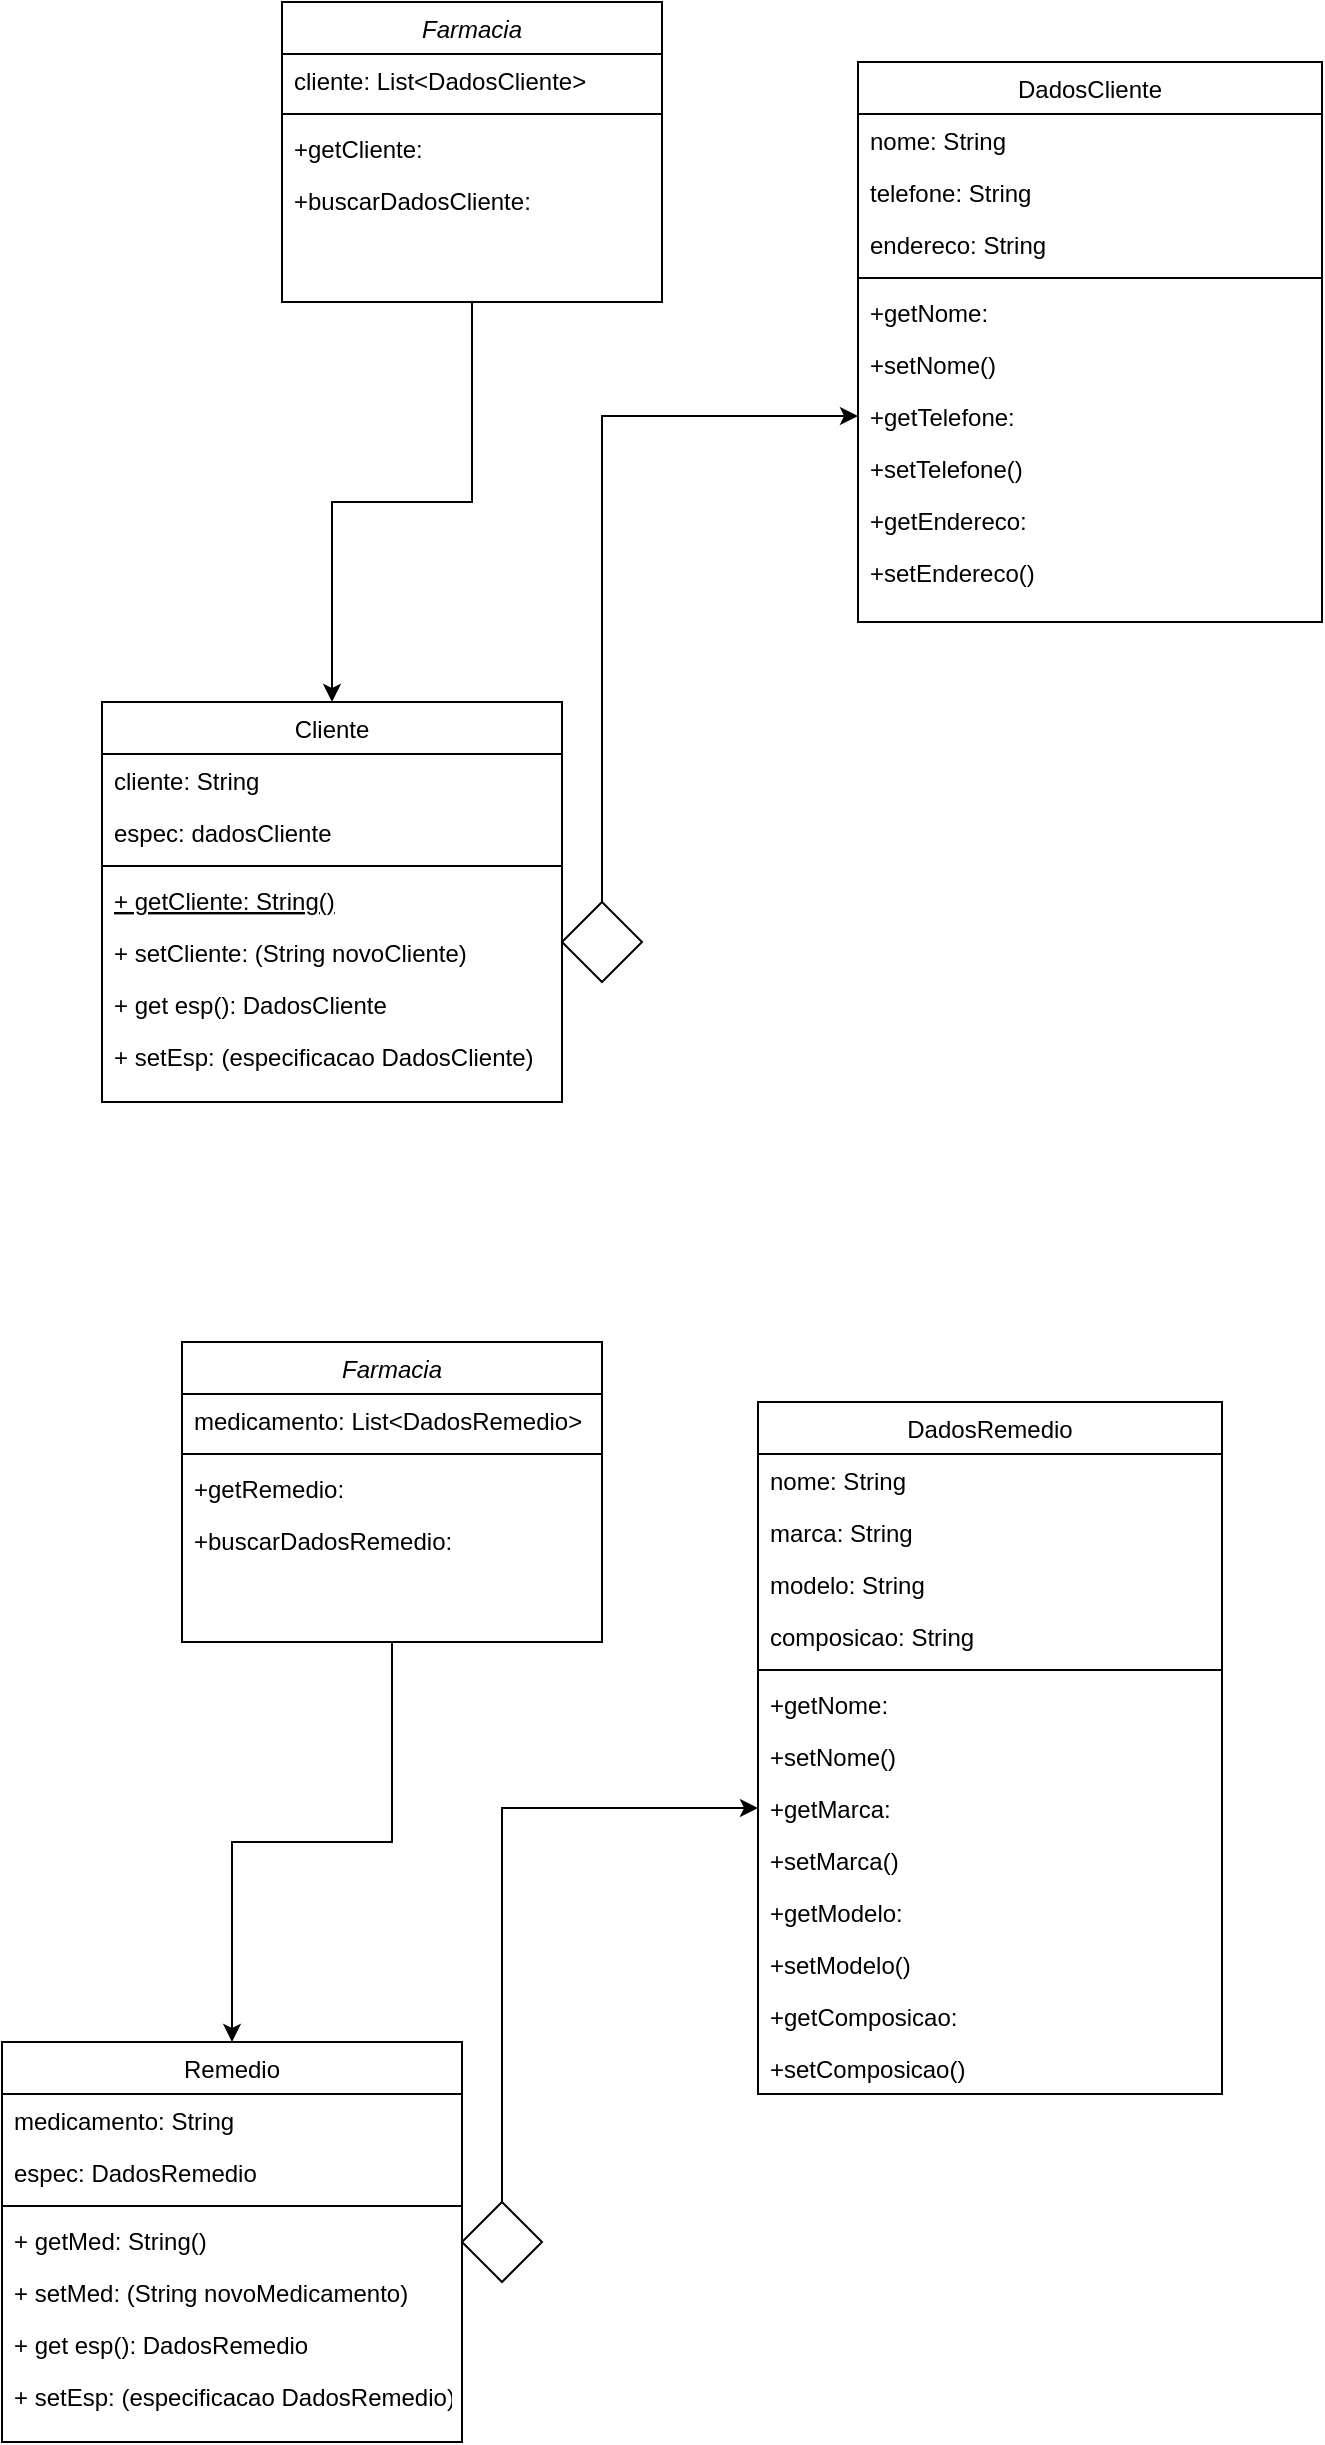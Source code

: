 <mxfile version="20.5.3" type="github">
  <diagram id="C5RBs43oDa-KdzZeNtuy" name="Page-1">
    <mxGraphModel dx="997" dy="559" grid="1" gridSize="10" guides="1" tooltips="1" connect="1" arrows="1" fold="1" page="1" pageScale="1" pageWidth="827" pageHeight="1169" math="0" shadow="0">
      <root>
        <mxCell id="WIyWlLk6GJQsqaUBKTNV-0" />
        <mxCell id="WIyWlLk6GJQsqaUBKTNV-1" parent="WIyWlLk6GJQsqaUBKTNV-0" />
        <mxCell id="He-j1hIllEus8yBhyn8U-4" style="edgeStyle=orthogonalEdgeStyle;rounded=0;orthogonalLoop=1;jettySize=auto;html=1;" edge="1" parent="WIyWlLk6GJQsqaUBKTNV-1" source="zkfFHV4jXpPFQw0GAbJ--0" target="zkfFHV4jXpPFQw0GAbJ--6">
          <mxGeometry relative="1" as="geometry" />
        </mxCell>
        <mxCell id="zkfFHV4jXpPFQw0GAbJ--0" value="Farmacia" style="swimlane;fontStyle=2;align=center;verticalAlign=top;childLayout=stackLayout;horizontal=1;startSize=26;horizontalStack=0;resizeParent=1;resizeLast=0;collapsible=1;marginBottom=0;rounded=0;shadow=0;strokeWidth=1;" parent="WIyWlLk6GJQsqaUBKTNV-1" vertex="1">
          <mxGeometry x="220" y="50" width="190" height="150" as="geometry">
            <mxRectangle x="230" y="140" width="160" height="26" as="alternateBounds" />
          </mxGeometry>
        </mxCell>
        <mxCell id="zkfFHV4jXpPFQw0GAbJ--1" value="cliente: List&lt;DadosCliente&gt;" style="text;align=left;verticalAlign=top;spacingLeft=4;spacingRight=4;overflow=hidden;rotatable=0;points=[[0,0.5],[1,0.5]];portConstraint=eastwest;" parent="zkfFHV4jXpPFQw0GAbJ--0" vertex="1">
          <mxGeometry y="26" width="190" height="26" as="geometry" />
        </mxCell>
        <mxCell id="zkfFHV4jXpPFQw0GAbJ--4" value="" style="line;html=1;strokeWidth=1;align=left;verticalAlign=middle;spacingTop=-1;spacingLeft=3;spacingRight=3;rotatable=0;labelPosition=right;points=[];portConstraint=eastwest;" parent="zkfFHV4jXpPFQw0GAbJ--0" vertex="1">
          <mxGeometry y="52" width="190" height="8" as="geometry" />
        </mxCell>
        <mxCell id="zkfFHV4jXpPFQw0GAbJ--5" value="+getCliente:&#xa;" style="text;align=left;verticalAlign=top;spacingLeft=4;spacingRight=4;overflow=hidden;rotatable=0;points=[[0,0.5],[1,0.5]];portConstraint=eastwest;" parent="zkfFHV4jXpPFQw0GAbJ--0" vertex="1">
          <mxGeometry y="60" width="190" height="26" as="geometry" />
        </mxCell>
        <mxCell id="GU5w6g19oGpo73w7y9_c-10" value="+buscarDadosCliente:&#xa;" style="text;align=left;verticalAlign=top;spacingLeft=4;spacingRight=4;overflow=hidden;rotatable=0;points=[[0,0.5],[1,0.5]];portConstraint=eastwest;" parent="zkfFHV4jXpPFQw0GAbJ--0" vertex="1">
          <mxGeometry y="86" width="190" height="26" as="geometry" />
        </mxCell>
        <mxCell id="zkfFHV4jXpPFQw0GAbJ--6" value="Cliente&#xa;" style="swimlane;fontStyle=0;align=center;verticalAlign=top;childLayout=stackLayout;horizontal=1;startSize=26;horizontalStack=0;resizeParent=1;resizeLast=0;collapsible=1;marginBottom=0;rounded=0;shadow=0;strokeWidth=1;" parent="WIyWlLk6GJQsqaUBKTNV-1" vertex="1">
          <mxGeometry x="130" y="400" width="230" height="200" as="geometry">
            <mxRectangle x="130" y="380" width="160" height="26" as="alternateBounds" />
          </mxGeometry>
        </mxCell>
        <mxCell id="zkfFHV4jXpPFQw0GAbJ--7" value="cliente: String" style="text;align=left;verticalAlign=top;spacingLeft=4;spacingRight=4;overflow=hidden;rotatable=0;points=[[0,0.5],[1,0.5]];portConstraint=eastwest;" parent="zkfFHV4jXpPFQw0GAbJ--6" vertex="1">
          <mxGeometry y="26" width="230" height="26" as="geometry" />
        </mxCell>
        <mxCell id="zkfFHV4jXpPFQw0GAbJ--8" value="espec: dadosCliente" style="text;align=left;verticalAlign=top;spacingLeft=4;spacingRight=4;overflow=hidden;rotatable=0;points=[[0,0.5],[1,0.5]];portConstraint=eastwest;rounded=0;shadow=0;html=0;" parent="zkfFHV4jXpPFQw0GAbJ--6" vertex="1">
          <mxGeometry y="52" width="230" height="26" as="geometry" />
        </mxCell>
        <mxCell id="zkfFHV4jXpPFQw0GAbJ--9" value="" style="line;html=1;strokeWidth=1;align=left;verticalAlign=middle;spacingTop=-1;spacingLeft=3;spacingRight=3;rotatable=0;labelPosition=right;points=[];portConstraint=eastwest;" parent="zkfFHV4jXpPFQw0GAbJ--6" vertex="1">
          <mxGeometry y="78" width="230" height="8" as="geometry" />
        </mxCell>
        <mxCell id="zkfFHV4jXpPFQw0GAbJ--10" value="+ getCliente: String()" style="text;align=left;verticalAlign=top;spacingLeft=4;spacingRight=4;overflow=hidden;rotatable=0;points=[[0,0.5],[1,0.5]];portConstraint=eastwest;fontStyle=4" parent="zkfFHV4jXpPFQw0GAbJ--6" vertex="1">
          <mxGeometry y="86" width="230" height="26" as="geometry" />
        </mxCell>
        <mxCell id="zkfFHV4jXpPFQw0GAbJ--11" value="+ setCliente: (String novoCliente)" style="text;align=left;verticalAlign=top;spacingLeft=4;spacingRight=4;overflow=hidden;rotatable=0;points=[[0,0.5],[1,0.5]];portConstraint=eastwest;" parent="zkfFHV4jXpPFQw0GAbJ--6" vertex="1">
          <mxGeometry y="112" width="230" height="26" as="geometry" />
        </mxCell>
        <mxCell id="GU5w6g19oGpo73w7y9_c-11" value="+ get esp(): DadosCliente" style="text;align=left;verticalAlign=top;spacingLeft=4;spacingRight=4;overflow=hidden;rotatable=0;points=[[0,0.5],[1,0.5]];portConstraint=eastwest;" parent="zkfFHV4jXpPFQw0GAbJ--6" vertex="1">
          <mxGeometry y="138" width="230" height="26" as="geometry" />
        </mxCell>
        <mxCell id="GU5w6g19oGpo73w7y9_c-12" value="+ setEsp: (especificacao DadosCliente)" style="text;align=left;verticalAlign=top;spacingLeft=4;spacingRight=4;overflow=hidden;rotatable=0;points=[[0,0.5],[1,0.5]];portConstraint=eastwest;" parent="zkfFHV4jXpPFQw0GAbJ--6" vertex="1">
          <mxGeometry y="164" width="230" height="26" as="geometry" />
        </mxCell>
        <mxCell id="zkfFHV4jXpPFQw0GAbJ--17" value="DadosCliente" style="swimlane;fontStyle=0;align=center;verticalAlign=top;childLayout=stackLayout;horizontal=1;startSize=26;horizontalStack=0;resizeParent=1;resizeLast=0;collapsible=1;marginBottom=0;rounded=0;shadow=0;strokeWidth=1;" parent="WIyWlLk6GJQsqaUBKTNV-1" vertex="1">
          <mxGeometry x="508" y="80" width="232" height="280" as="geometry">
            <mxRectangle x="550" y="140" width="160" height="26" as="alternateBounds" />
          </mxGeometry>
        </mxCell>
        <mxCell id="zkfFHV4jXpPFQw0GAbJ--18" value="nome: String" style="text;align=left;verticalAlign=top;spacingLeft=4;spacingRight=4;overflow=hidden;rotatable=0;points=[[0,0.5],[1,0.5]];portConstraint=eastwest;" parent="zkfFHV4jXpPFQw0GAbJ--17" vertex="1">
          <mxGeometry y="26" width="232" height="26" as="geometry" />
        </mxCell>
        <mxCell id="zkfFHV4jXpPFQw0GAbJ--19" value="telefone: String" style="text;align=left;verticalAlign=top;spacingLeft=4;spacingRight=4;overflow=hidden;rotatable=0;points=[[0,0.5],[1,0.5]];portConstraint=eastwest;rounded=0;shadow=0;html=0;" parent="zkfFHV4jXpPFQw0GAbJ--17" vertex="1">
          <mxGeometry y="52" width="232" height="26" as="geometry" />
        </mxCell>
        <mxCell id="zkfFHV4jXpPFQw0GAbJ--20" value="endereco: String" style="text;align=left;verticalAlign=top;spacingLeft=4;spacingRight=4;overflow=hidden;rotatable=0;points=[[0,0.5],[1,0.5]];portConstraint=eastwest;rounded=0;shadow=0;html=0;" parent="zkfFHV4jXpPFQw0GAbJ--17" vertex="1">
          <mxGeometry y="78" width="232" height="26" as="geometry" />
        </mxCell>
        <mxCell id="zkfFHV4jXpPFQw0GAbJ--23" value="" style="line;html=1;strokeWidth=1;align=left;verticalAlign=middle;spacingTop=-1;spacingLeft=3;spacingRight=3;rotatable=0;labelPosition=right;points=[];portConstraint=eastwest;" parent="zkfFHV4jXpPFQw0GAbJ--17" vertex="1">
          <mxGeometry y="104" width="232" height="8" as="geometry" />
        </mxCell>
        <mxCell id="zkfFHV4jXpPFQw0GAbJ--24" value="+getNome:" style="text;align=left;verticalAlign=top;spacingLeft=4;spacingRight=4;overflow=hidden;rotatable=0;points=[[0,0.5],[1,0.5]];portConstraint=eastwest;" parent="zkfFHV4jXpPFQw0GAbJ--17" vertex="1">
          <mxGeometry y="112" width="232" height="26" as="geometry" />
        </mxCell>
        <mxCell id="zkfFHV4jXpPFQw0GAbJ--25" value="+setNome()" style="text;align=left;verticalAlign=top;spacingLeft=4;spacingRight=4;overflow=hidden;rotatable=0;points=[[0,0.5],[1,0.5]];portConstraint=eastwest;" parent="zkfFHV4jXpPFQw0GAbJ--17" vertex="1">
          <mxGeometry y="138" width="232" height="26" as="geometry" />
        </mxCell>
        <mxCell id="GU5w6g19oGpo73w7y9_c-13" value="+getTelefone:" style="text;align=left;verticalAlign=top;spacingLeft=4;spacingRight=4;overflow=hidden;rotatable=0;points=[[0,0.5],[1,0.5]];portConstraint=eastwest;" parent="zkfFHV4jXpPFQw0GAbJ--17" vertex="1">
          <mxGeometry y="164" width="232" height="26" as="geometry" />
        </mxCell>
        <mxCell id="GU5w6g19oGpo73w7y9_c-14" value="+setTelefone()" style="text;align=left;verticalAlign=top;spacingLeft=4;spacingRight=4;overflow=hidden;rotatable=0;points=[[0,0.5],[1,0.5]];portConstraint=eastwest;" parent="zkfFHV4jXpPFQw0GAbJ--17" vertex="1">
          <mxGeometry y="190" width="232" height="26" as="geometry" />
        </mxCell>
        <mxCell id="GU5w6g19oGpo73w7y9_c-15" value="+getEndereco:" style="text;align=left;verticalAlign=top;spacingLeft=4;spacingRight=4;overflow=hidden;rotatable=0;points=[[0,0.5],[1,0.5]];portConstraint=eastwest;" parent="zkfFHV4jXpPFQw0GAbJ--17" vertex="1">
          <mxGeometry y="216" width="232" height="26" as="geometry" />
        </mxCell>
        <mxCell id="GU5w6g19oGpo73w7y9_c-16" value="+setEndereco()" style="text;align=left;verticalAlign=top;spacingLeft=4;spacingRight=4;overflow=hidden;rotatable=0;points=[[0,0.5],[1,0.5]];portConstraint=eastwest;" parent="zkfFHV4jXpPFQw0GAbJ--17" vertex="1">
          <mxGeometry y="242" width="232" height="26" as="geometry" />
        </mxCell>
        <mxCell id="He-j1hIllEus8yBhyn8U-0" style="edgeStyle=orthogonalEdgeStyle;rounded=0;orthogonalLoop=1;jettySize=auto;html=1;entryX=0.5;entryY=0;entryDx=0;entryDy=0;" edge="1" parent="WIyWlLk6GJQsqaUBKTNV-1" source="Z8qsxs5YyLEdX0_qyq7x-0" target="Z8qsxs5YyLEdX0_qyq7x-5">
          <mxGeometry relative="1" as="geometry" />
        </mxCell>
        <mxCell id="Z8qsxs5YyLEdX0_qyq7x-0" value="Farmacia" style="swimlane;fontStyle=2;align=center;verticalAlign=top;childLayout=stackLayout;horizontal=1;startSize=26;horizontalStack=0;resizeParent=1;resizeLast=0;collapsible=1;marginBottom=0;rounded=0;shadow=0;strokeWidth=1;" parent="WIyWlLk6GJQsqaUBKTNV-1" vertex="1">
          <mxGeometry x="170" y="720" width="210" height="150" as="geometry">
            <mxRectangle x="230" y="140" width="160" height="26" as="alternateBounds" />
          </mxGeometry>
        </mxCell>
        <mxCell id="Z8qsxs5YyLEdX0_qyq7x-1" value="medicamento: List&lt;DadosRemedio&gt;" style="text;align=left;verticalAlign=top;spacingLeft=4;spacingRight=4;overflow=hidden;rotatable=0;points=[[0,0.5],[1,0.5]];portConstraint=eastwest;" parent="Z8qsxs5YyLEdX0_qyq7x-0" vertex="1">
          <mxGeometry y="26" width="210" height="26" as="geometry" />
        </mxCell>
        <mxCell id="Z8qsxs5YyLEdX0_qyq7x-2" value="" style="line;html=1;strokeWidth=1;align=left;verticalAlign=middle;spacingTop=-1;spacingLeft=3;spacingRight=3;rotatable=0;labelPosition=right;points=[];portConstraint=eastwest;" parent="Z8qsxs5YyLEdX0_qyq7x-0" vertex="1">
          <mxGeometry y="52" width="210" height="8" as="geometry" />
        </mxCell>
        <mxCell id="Z8qsxs5YyLEdX0_qyq7x-3" value="+getRemedio:&#xa;" style="text;align=left;verticalAlign=top;spacingLeft=4;spacingRight=4;overflow=hidden;rotatable=0;points=[[0,0.5],[1,0.5]];portConstraint=eastwest;" parent="Z8qsxs5YyLEdX0_qyq7x-0" vertex="1">
          <mxGeometry y="60" width="210" height="26" as="geometry" />
        </mxCell>
        <mxCell id="Z8qsxs5YyLEdX0_qyq7x-4" value="+buscarDadosRemedio:&#xa;" style="text;align=left;verticalAlign=top;spacingLeft=4;spacingRight=4;overflow=hidden;rotatable=0;points=[[0,0.5],[1,0.5]];portConstraint=eastwest;" parent="Z8qsxs5YyLEdX0_qyq7x-0" vertex="1">
          <mxGeometry y="86" width="210" height="26" as="geometry" />
        </mxCell>
        <mxCell id="Z8qsxs5YyLEdX0_qyq7x-5" value="Remedio" style="swimlane;fontStyle=0;align=center;verticalAlign=top;childLayout=stackLayout;horizontal=1;startSize=26;horizontalStack=0;resizeParent=1;resizeLast=0;collapsible=1;marginBottom=0;rounded=0;shadow=0;strokeWidth=1;" parent="WIyWlLk6GJQsqaUBKTNV-1" vertex="1">
          <mxGeometry x="80" y="1070" width="230" height="200" as="geometry">
            <mxRectangle x="130" y="380" width="160" height="26" as="alternateBounds" />
          </mxGeometry>
        </mxCell>
        <mxCell id="Z8qsxs5YyLEdX0_qyq7x-6" value="medicamento: String" style="text;align=left;verticalAlign=top;spacingLeft=4;spacingRight=4;overflow=hidden;rotatable=0;points=[[0,0.5],[1,0.5]];portConstraint=eastwest;" parent="Z8qsxs5YyLEdX0_qyq7x-5" vertex="1">
          <mxGeometry y="26" width="230" height="26" as="geometry" />
        </mxCell>
        <mxCell id="Z8qsxs5YyLEdX0_qyq7x-7" value="espec: DadosRemedio" style="text;align=left;verticalAlign=top;spacingLeft=4;spacingRight=4;overflow=hidden;rotatable=0;points=[[0,0.5],[1,0.5]];portConstraint=eastwest;rounded=0;shadow=0;html=0;" parent="Z8qsxs5YyLEdX0_qyq7x-5" vertex="1">
          <mxGeometry y="52" width="230" height="26" as="geometry" />
        </mxCell>
        <mxCell id="Z8qsxs5YyLEdX0_qyq7x-8" value="" style="line;html=1;strokeWidth=1;align=left;verticalAlign=middle;spacingTop=-1;spacingLeft=3;spacingRight=3;rotatable=0;labelPosition=right;points=[];portConstraint=eastwest;" parent="Z8qsxs5YyLEdX0_qyq7x-5" vertex="1">
          <mxGeometry y="78" width="230" height="8" as="geometry" />
        </mxCell>
        <mxCell id="Z8qsxs5YyLEdX0_qyq7x-9" value="+ getMed: String()" style="text;align=left;verticalAlign=top;spacingLeft=4;spacingRight=4;overflow=hidden;rotatable=0;points=[[0,0.5],[1,0.5]];portConstraint=eastwest;fontStyle=0;strokeColor=none;" parent="Z8qsxs5YyLEdX0_qyq7x-5" vertex="1">
          <mxGeometry y="86" width="230" height="26" as="geometry" />
        </mxCell>
        <mxCell id="Z8qsxs5YyLEdX0_qyq7x-10" value="+ setMed: (String novoMedicamento)" style="text;align=left;verticalAlign=top;spacingLeft=4;spacingRight=4;overflow=hidden;rotatable=0;points=[[0,0.5],[1,0.5]];portConstraint=eastwest;" parent="Z8qsxs5YyLEdX0_qyq7x-5" vertex="1">
          <mxGeometry y="112" width="230" height="26" as="geometry" />
        </mxCell>
        <mxCell id="Z8qsxs5YyLEdX0_qyq7x-11" value="+ get esp(): DadosRemedio" style="text;align=left;verticalAlign=top;spacingLeft=4;spacingRight=4;overflow=hidden;rotatable=0;points=[[0,0.5],[1,0.5]];portConstraint=eastwest;" parent="Z8qsxs5YyLEdX0_qyq7x-5" vertex="1">
          <mxGeometry y="138" width="230" height="26" as="geometry" />
        </mxCell>
        <mxCell id="Z8qsxs5YyLEdX0_qyq7x-12" value="+ setEsp: (especificacao DadosRemedio)" style="text;align=left;verticalAlign=top;spacingLeft=4;spacingRight=4;overflow=hidden;rotatable=0;points=[[0,0.5],[1,0.5]];portConstraint=eastwest;" parent="Z8qsxs5YyLEdX0_qyq7x-5" vertex="1">
          <mxGeometry y="164" width="230" height="26" as="geometry" />
        </mxCell>
        <mxCell id="Z8qsxs5YyLEdX0_qyq7x-14" value="DadosRemedio" style="swimlane;fontStyle=0;align=center;verticalAlign=top;childLayout=stackLayout;horizontal=1;startSize=26;horizontalStack=0;resizeParent=1;resizeLast=0;collapsible=1;marginBottom=0;rounded=0;shadow=0;strokeWidth=1;" parent="WIyWlLk6GJQsqaUBKTNV-1" vertex="1">
          <mxGeometry x="458" y="750" width="232" height="346" as="geometry">
            <mxRectangle x="550" y="140" width="160" height="26" as="alternateBounds" />
          </mxGeometry>
        </mxCell>
        <mxCell id="Z8qsxs5YyLEdX0_qyq7x-26" value="nome: String" style="text;align=left;verticalAlign=top;spacingLeft=4;spacingRight=4;overflow=hidden;rotatable=0;points=[[0,0.5],[1,0.5]];portConstraint=eastwest;" parent="Z8qsxs5YyLEdX0_qyq7x-14" vertex="1">
          <mxGeometry y="26" width="232" height="26" as="geometry" />
        </mxCell>
        <mxCell id="Z8qsxs5YyLEdX0_qyq7x-15" value="marca: String" style="text;align=left;verticalAlign=top;spacingLeft=4;spacingRight=4;overflow=hidden;rotatable=0;points=[[0,0.5],[1,0.5]];portConstraint=eastwest;" parent="Z8qsxs5YyLEdX0_qyq7x-14" vertex="1">
          <mxGeometry y="52" width="232" height="26" as="geometry" />
        </mxCell>
        <mxCell id="Z8qsxs5YyLEdX0_qyq7x-16" value="modelo: String" style="text;align=left;verticalAlign=top;spacingLeft=4;spacingRight=4;overflow=hidden;rotatable=0;points=[[0,0.5],[1,0.5]];portConstraint=eastwest;rounded=0;shadow=0;html=0;" parent="Z8qsxs5YyLEdX0_qyq7x-14" vertex="1">
          <mxGeometry y="78" width="232" height="26" as="geometry" />
        </mxCell>
        <mxCell id="Z8qsxs5YyLEdX0_qyq7x-17" value="composicao: String" style="text;align=left;verticalAlign=top;spacingLeft=4;spacingRight=4;overflow=hidden;rotatable=0;points=[[0,0.5],[1,0.5]];portConstraint=eastwest;rounded=0;shadow=0;html=0;" parent="Z8qsxs5YyLEdX0_qyq7x-14" vertex="1">
          <mxGeometry y="104" width="232" height="26" as="geometry" />
        </mxCell>
        <mxCell id="Z8qsxs5YyLEdX0_qyq7x-18" value="" style="line;html=1;strokeWidth=1;align=left;verticalAlign=middle;spacingTop=-1;spacingLeft=3;spacingRight=3;rotatable=0;labelPosition=right;points=[];portConstraint=eastwest;" parent="Z8qsxs5YyLEdX0_qyq7x-14" vertex="1">
          <mxGeometry y="130" width="232" height="8" as="geometry" />
        </mxCell>
        <mxCell id="Z8qsxs5YyLEdX0_qyq7x-27" value="+getNome:" style="text;align=left;verticalAlign=top;spacingLeft=4;spacingRight=4;overflow=hidden;rotatable=0;points=[[0,0.5],[1,0.5]];portConstraint=eastwest;" parent="Z8qsxs5YyLEdX0_qyq7x-14" vertex="1">
          <mxGeometry y="138" width="232" height="26" as="geometry" />
        </mxCell>
        <mxCell id="Z8qsxs5YyLEdX0_qyq7x-28" value="+setNome()" style="text;align=left;verticalAlign=top;spacingLeft=4;spacingRight=4;overflow=hidden;rotatable=0;points=[[0,0.5],[1,0.5]];portConstraint=eastwest;" parent="Z8qsxs5YyLEdX0_qyq7x-14" vertex="1">
          <mxGeometry y="164" width="232" height="26" as="geometry" />
        </mxCell>
        <mxCell id="Z8qsxs5YyLEdX0_qyq7x-19" value="+getMarca:" style="text;align=left;verticalAlign=top;spacingLeft=4;spacingRight=4;overflow=hidden;rotatable=0;points=[[0,0.5],[1,0.5]];portConstraint=eastwest;" parent="Z8qsxs5YyLEdX0_qyq7x-14" vertex="1">
          <mxGeometry y="190" width="232" height="26" as="geometry" />
        </mxCell>
        <mxCell id="Z8qsxs5YyLEdX0_qyq7x-20" value="+setMarca()" style="text;align=left;verticalAlign=top;spacingLeft=4;spacingRight=4;overflow=hidden;rotatable=0;points=[[0,0.5],[1,0.5]];portConstraint=eastwest;" parent="Z8qsxs5YyLEdX0_qyq7x-14" vertex="1">
          <mxGeometry y="216" width="232" height="26" as="geometry" />
        </mxCell>
        <mxCell id="Z8qsxs5YyLEdX0_qyq7x-21" value="+getModelo:" style="text;align=left;verticalAlign=top;spacingLeft=4;spacingRight=4;overflow=hidden;rotatable=0;points=[[0,0.5],[1,0.5]];portConstraint=eastwest;" parent="Z8qsxs5YyLEdX0_qyq7x-14" vertex="1">
          <mxGeometry y="242" width="232" height="26" as="geometry" />
        </mxCell>
        <mxCell id="Z8qsxs5YyLEdX0_qyq7x-22" value="+setModelo()" style="text;align=left;verticalAlign=top;spacingLeft=4;spacingRight=4;overflow=hidden;rotatable=0;points=[[0,0.5],[1,0.5]];portConstraint=eastwest;" parent="Z8qsxs5YyLEdX0_qyq7x-14" vertex="1">
          <mxGeometry y="268" width="232" height="26" as="geometry" />
        </mxCell>
        <mxCell id="Z8qsxs5YyLEdX0_qyq7x-23" value="+getComposicao:" style="text;align=left;verticalAlign=top;spacingLeft=4;spacingRight=4;overflow=hidden;rotatable=0;points=[[0,0.5],[1,0.5]];portConstraint=eastwest;" parent="Z8qsxs5YyLEdX0_qyq7x-14" vertex="1">
          <mxGeometry y="294" width="232" height="26" as="geometry" />
        </mxCell>
        <mxCell id="Z8qsxs5YyLEdX0_qyq7x-24" value="+setComposicao()" style="text;align=left;verticalAlign=top;spacingLeft=4;spacingRight=4;overflow=hidden;rotatable=0;points=[[0,0.5],[1,0.5]];portConstraint=eastwest;" parent="Z8qsxs5YyLEdX0_qyq7x-14" vertex="1">
          <mxGeometry y="320" width="232" height="26" as="geometry" />
        </mxCell>
        <mxCell id="He-j1hIllEus8yBhyn8U-3" style="edgeStyle=orthogonalEdgeStyle;rounded=0;orthogonalLoop=1;jettySize=auto;html=1;entryX=0;entryY=0.5;entryDx=0;entryDy=0;" edge="1" parent="WIyWlLk6GJQsqaUBKTNV-1" source="He-j1hIllEus8yBhyn8U-1" target="Z8qsxs5YyLEdX0_qyq7x-19">
          <mxGeometry relative="1" as="geometry" />
        </mxCell>
        <mxCell id="He-j1hIllEus8yBhyn8U-1" value="" style="rhombus;whiteSpace=wrap;html=1;" vertex="1" parent="WIyWlLk6GJQsqaUBKTNV-1">
          <mxGeometry x="310" y="1150" width="40" height="40" as="geometry" />
        </mxCell>
        <mxCell id="He-j1hIllEus8yBhyn8U-7" style="edgeStyle=orthogonalEdgeStyle;rounded=0;orthogonalLoop=1;jettySize=auto;html=1;entryX=0;entryY=0.5;entryDx=0;entryDy=0;" edge="1" parent="WIyWlLk6GJQsqaUBKTNV-1" source="He-j1hIllEus8yBhyn8U-6" target="GU5w6g19oGpo73w7y9_c-13">
          <mxGeometry relative="1" as="geometry" />
        </mxCell>
        <mxCell id="He-j1hIllEus8yBhyn8U-6" value="" style="rhombus;whiteSpace=wrap;html=1;" vertex="1" parent="WIyWlLk6GJQsqaUBKTNV-1">
          <mxGeometry x="360" y="500" width="40" height="40" as="geometry" />
        </mxCell>
      </root>
    </mxGraphModel>
  </diagram>
</mxfile>
